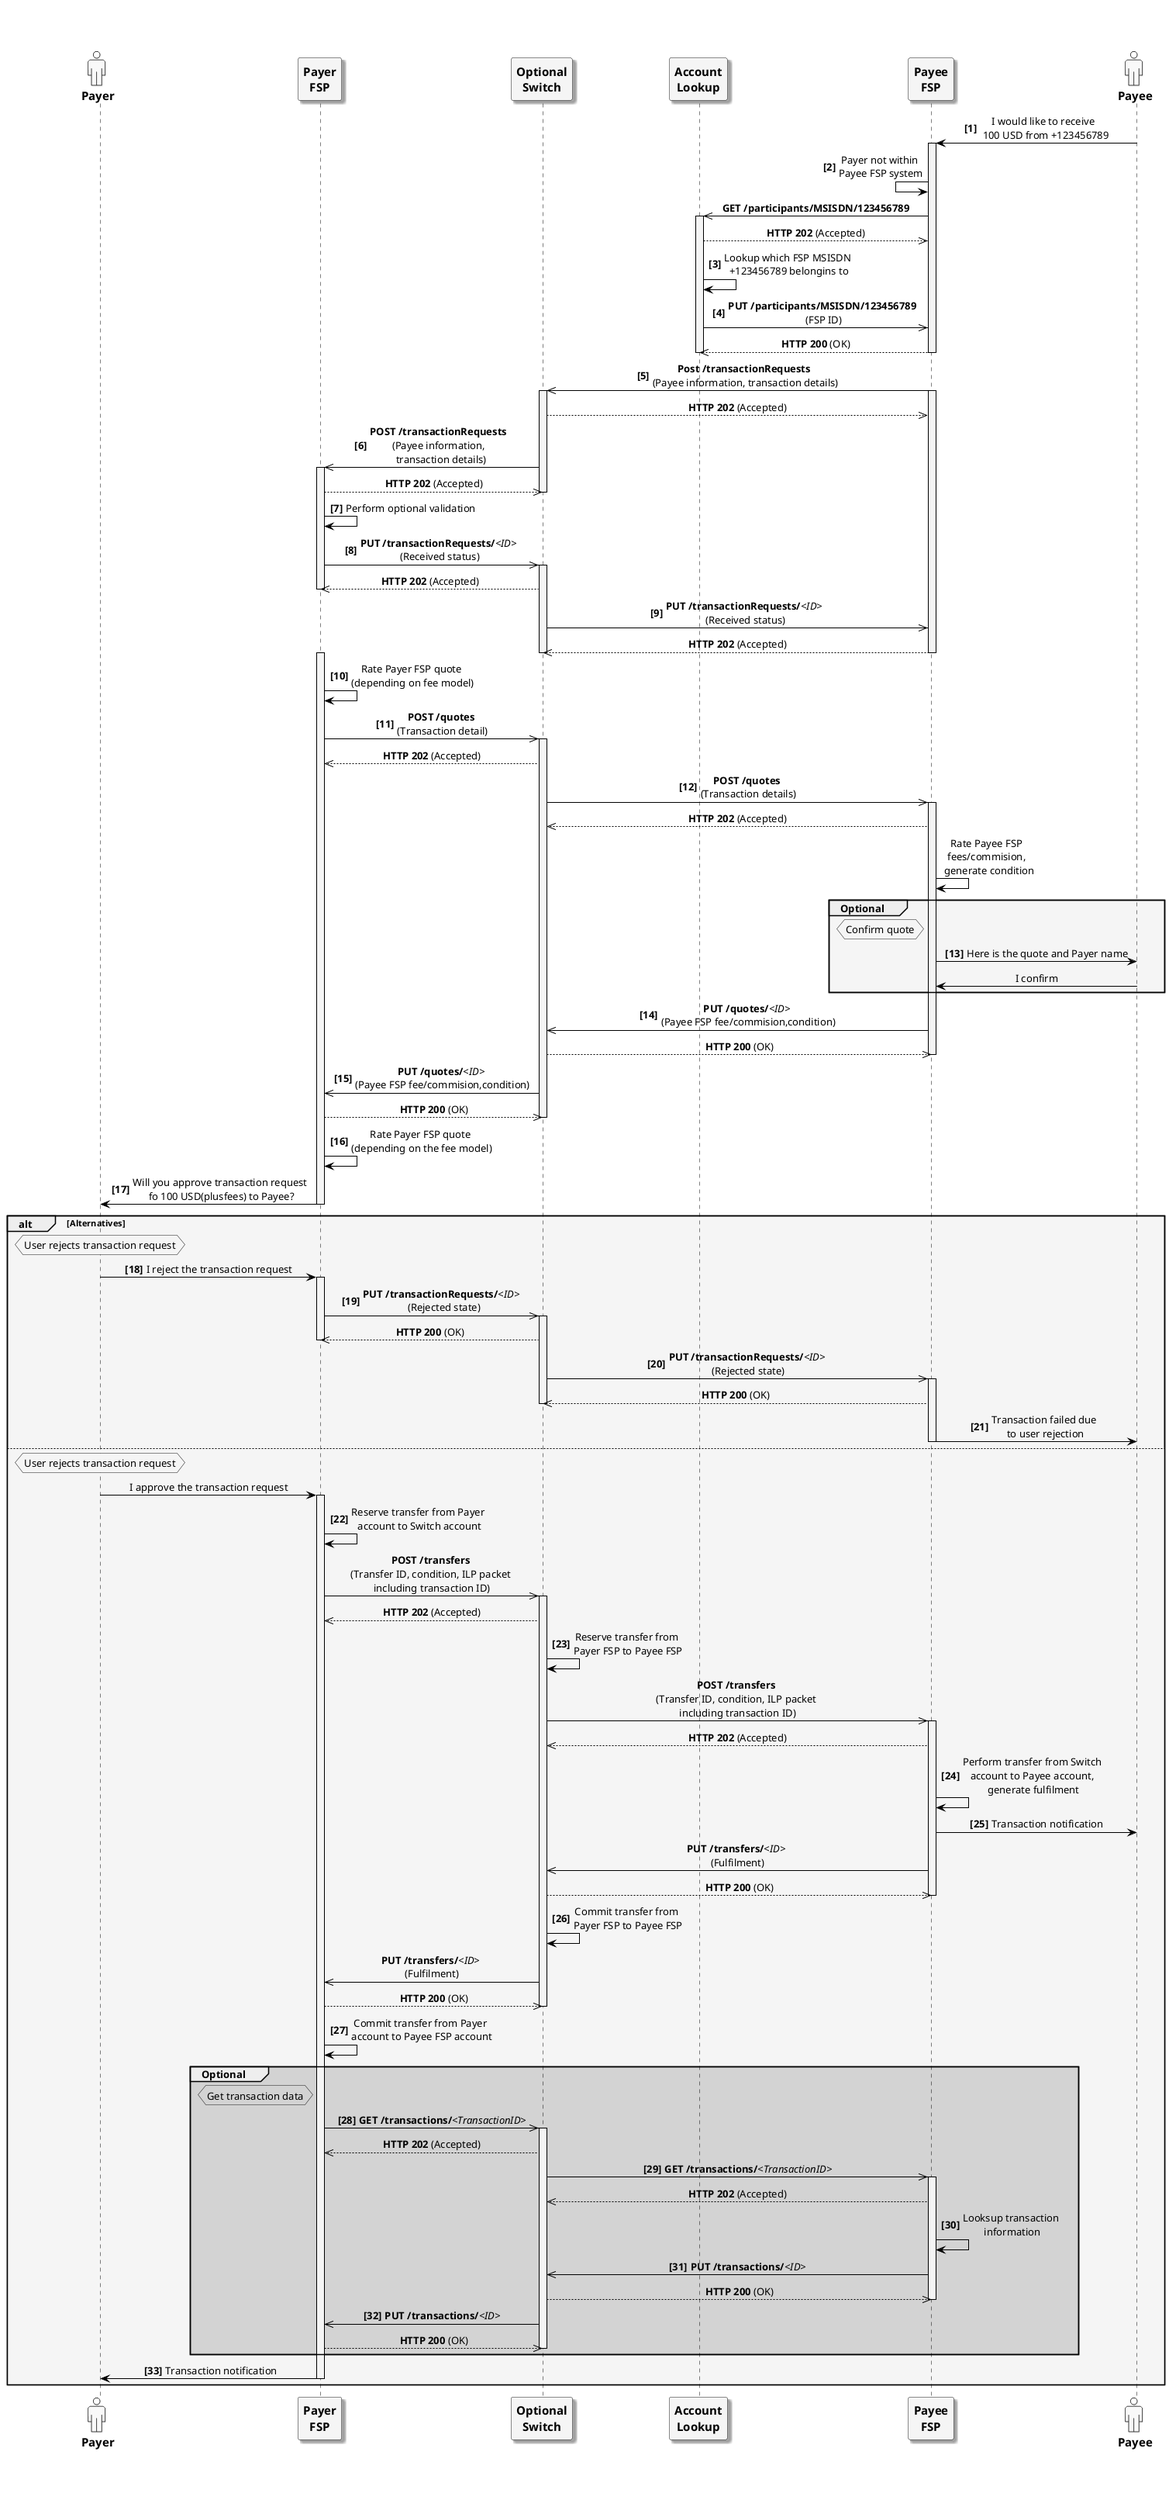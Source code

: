 /'*****
License
--------------
Copyright © 2017 Bill & Melinda Gates Foundation
The Mojaloop files are made available by the Bill & Melinda Gates Foundation under the Apache License, Version 2.0 (the "License") and you may not use these files except in compliance with the License. You may obtain a copy of the License at
http://www.apache.org/licenses/LICENSE-2.0
Unless required by applicable law or agreed to in writing, the Mojaloop files are distributed on an "AS IS" BASIS, WITHOUT WARRANTIES OR CONDITIONS OF ANY KIND, either express or implied. See the License for the specific language governing permissions and limitations under the License.
Contributors
--------------
This is the official list of the Mojaloop project contributors for this file.
Names of the original copyright holders (individuals or organizations)
should be listed with a '*' in the first column. People who have
contributed from an organization can be listed under the organization
that actually holds the copyright for their contributions (see the
Gates Foundation organization for an example). Those individuals should have
their names indented and be marked with a '-'. Email address can be added
optionally within square brackets <email>.
* Gates Foundation
- Name Surname <name.surname@gatesfoundation.com>

* Henk Kodde <henk.kodde@modusbox.com>
--------------
******'/

@startuml

' define actor image
sprite $actor [25x48/16] {
    0000000000010000000000000
    0000000006CAC910000000000
    0000000095101292000000000
    0000000651000119000000000
    0000000B10000018400000000
    0000001A10000016600000000
    0000000B10000017510000000
    000000083100001A210000000
    0000000191000176110000000
    000000003A866A61100000000
    0000000000466211100000000
    0003333333334443333310000
    0088888888888888888892000
    0821111111111111111118200
    8311111111111111111111A00
    A111111111111111111111A20
    A111111111111111111111A20
    A111111111111111111111A20
    A111111111111111111111A20
    A111111111111111111111A20
    A111111111111111111111A20
    A111111111111111111111A20
    A111111111111111111111A20
    A111551111111111138111A20
    A111661111111111139111A20
    A211661111111111139111A20
    A211661111111111139111A20
    A211661111161111139111A20
    A2116611111A2111139111A20
    A2116611111A2111139111A20
    A2116611111A2111139111A20
    A7669611111A211113A666B20
    36669611111A211113A666610
    00016611111A2111139111110
    00006611111A2111139100000
    00006611111A2111139100000
    00006611111A2111139100000
    00006611111A2111139100000
    00006611111A2111139100000
    00006611111A2111139100000
    00006611111A2111139100000
    00006611111A2111139100000
    00006611111A2111139100000
    00006611111A2111139100000
    00006966666B7666679100000
    0000266666666666664100000
    0000000111111111111100000
    0000000000000000000000000
}

' declaring skinparam
skinparam sequenceMessageAlign center
skinparam shadowing false
skinparam defaultFontName Arial
skinparam monochrome true
skinparam SequenceLifeLineBackgroundColor WhiteSmoke
skinparam SequenceLifeLineBorderColor Black
skinparam ActorFontStyle Bold
skinparam ActorFontSize 15
skinparam ParticipantFontStyle Bold
skinparam ParticipantFontSize 15
skinparam ParticipantBackgroundColor WhiteSmoke
skinparam ArrowColor Black

skinparam actor {
    Bordercolor none
    Backgroundcolor none
    shadowing false
}

skinparam participant {
    shadowing true
}

' declare title
' title Example bulk transfer process

' Actor Keys:
' participant - FSP(Payer/Payee) and Switch
' actor - Payer/Payee(s)

' declare actors
actor "<$actor>\nPayer" as Payer
participant "Payer\nFSP" as PayerFSP
participant "Optional\nSwitch" as Switch
participant "Account\nLookup" as ALS
participant "Payee\nFSP" as PayeeFSP
actor "<$actor>\nPayee" as Payee

' start flow
autonumber 1 1 "<b>[0]"
PayeeFSP <- Payee: I would like to receive \n 100 USD from +123456789
activate PayeeFSP
PayeeFSP <- PayeeFSP: Payer not within \nPayee FSP system
autonumber stop
ALS <<- PayeeFSP: **GET /participants/MSISDN/123456789**
activate ALS
ALS -->> PayeeFSP: **HTTP 202** (Accepted)
autonumber resume
ALS -> ALS: Lookup which FSP MSISDN \n+123456789 belongins to
ALS ->> PayeeFSP: **PUT /participants/MSISDN/123456789** \n(FSP ID)
autonumber stop
ALS <<-- PayeeFSP: **HTTP 200** (OK)
deactivate ALS
deactivate PayeeFSP
autonumber resume
Switch <<- PayeeFSP: **Post /transactionRequests** \n(Payee information, transaction details)
activate PayeeFSP
activate Switch
autonumber stop
Switch -->> PayeeFSP: **HTTP 202** (Accepted)
autonumber resume
PayerFSP <<- Switch: **POST /transactionRequests** \n(Payee information, \n transaction details)
activate PayerFSP
autonumber stop
PayerFSP -->> Switch: **HTTP 202** (Accepted)
deactivate Switch
autonumber resume
PayerFSP -> PayerFSP: Perform optional validation
PayerFSP ->> Switch: **PUT /transactionRequests/**<i><ID></i> \n(Received status)
autonumber stop
activate Switch
PayerFSP <<-- Switch: **HTTP 202** (Accepted)
deactivate PayerFSP
autonumber resume
Switch ->> PayeeFSP: **PUT /transactionRequests/**<i><ID></i> \n(Received status)
autonumber stop
Switch <<-- PayeeFSP: **HTTP 202** (Accepted)
deactivate PayeeFSP
deactivate Switch
autonumber resume

activate PayerFSP
PayerFSP -> PayerFSP: Rate Payer FSP quote \n(depending on fee model)
PayerFSP ->> Switch: **POST /quotes** \n(Transaction detail)
activate Switch
autonumber stop
PayerFSP <<-- Switch: **HTTP 202** (Accepted)
autonumber resume
Switch ->> PayeeFSP: **POST /quotes** \n(Transaction details)
activate PayeeFSP
autonumber stop
Switch <<-- PayeeFSP: **HTTP 202** (Accepted)
PayeeFSP -> PayeeFSP: Rate Payee FSP \nfees/commision, \n generate condition
group #OldLace Optional
    hnote left of PayeeFSP #OldLace
    Confirm quote
    end hnote
    autonumber resume
    PayeeFSP -> Payee: Here is the quote and Payer name
    autonumber stop
    PayeeFSP <- Payee: I confirm
end
autonumber resume
Switch <<- PayeeFSP: **PUT /quotes/**<i><ID></i> \n(Payee FSP fee/commision,condition)
autonumber stop
Switch -->> PayeeFSP: **HTTP 200** (OK)
deactivate PayeeFSP
autonumber resume
PayerFSP <<- Switch: **PUT /quotes/**<i><ID></i> \n(Payee FSP fee/commision,condition)
autonumber stop
PayerFSP -->> Switch: **HTTP 200** (OK)
deactivate Switch
autonumber resume
PayerFSP -> PayerFSP: Rate Payer FSP quote \n(depending on the fee model)
Payer <- PayerFSP: Will you approve transaction request \nfo 100 USD(plusfees) to Payee?
deactivate PayerFSP
Alt #OldLace Alternatives
    hnote over of Payer #OldLace
        User rejects transaction request
    end hnote
    autonumber resume
    Payer -> PayerFSP: I reject the transaction request
    activate PayerFSP
    PayerFSP ->> Switch: **PUT /transactionRequests/**<i><ID></i> \n (Rejected state)
    activate Switch
    autonumber stop
    PayerFSP <<-- Switch: **HTTP 200** (OK)
    deactivate PayerFSP
    autonumber resume
    Switch ->> PayeeFSP: **PUT /transactionRequests/**<i><ID></i> \n(Rejected state)
    activate PayeeFSP
    autonumber stop
    Switch <<-- PayeeFSP: **HTTP 200** (OK)
    deactivate Switch
    autonumber resume
    PayeeFSP -> Payee: Transaction failed due \nto user rejection
    deactivate PayeeFSP
    autonumber stop
else
    hnote over of Payer #OldLace
        User rejects transaction request
    end hnote

    Payer -> PayerFSP: I approve the transaction request
    activate PayerFSP
    autonumber resume
    PayerFSP -> PayerFSP: Reserve transfer from Payer \naccount to Switch account
    autonumber stop
    PayerFSP ->> Switch: **POST /transfers** \n(Transfer ID, condition, ILP packet \nincluding transaction ID)
    activate Switch
    PayerFSP <<-- Switch: **HTTP 202** (Accepted)
    autonumber resume
    Switch -> Switch: Reserve transfer from \nPayer FSP to Payee FSP
    autonumber stop
    Switch ->> PayeeFSP: **POST /transfers** \n(Transfer ID, condition, ILP packet \nincluding transaction ID)
    activate PayeeFSP
    Switch <<-- PayeeFSP: **HTTP 202** (Accepted)
    autonumber resume
    PayeeFSP -> PayeeFSP: Perform transfer from Switch \naccount to Payee account, \ngenerate fulfilment
    PayeeFSP -> Payee: Transaction notification
    autonumber stop
    Switch <<- PayeeFSP: **PUT /transfers/**<i><ID></i> \n(Fulfilment)
    Switch -->> PayeeFSP: **HTTP 200** (OK)
    deactivate PayeeFSP
    autonumber resume
    Switch -> Switch: Commit transfer from \nPayer FSP to Payee FSP
    autonumber stop
    PayerFSP <<- Switch: **PUT /transfers/**<i><ID></i> \n(Fulfilment)
    PayerFSP -->> Switch: **HTTP 200** (OK)
    deactivate Switch
    autonumber resume
    PayerFSP -> PayerFSP: Commit transfer from Payer \naccount to Payee FSP account
    group #LightGrey Optional
        hnote left of PayerFSP #LightGrey
            Get transaction data
        end hnote
        autonumber resume
        PayerFSP ->> Switch: **GET /transactions/**<i><TransactionID></i>
        activate Switch
        autonumber stop
        PayerFSP <<-- Switch: **HTTP 202** (Accepted)
        autonumber resume
        Switch ->> PayeeFSP: **GET /transactions/**<i><TransactionID></i>
        activate PayeeFSP
        autonumber stop
        Switch <<-- PayeeFSP: **HTTP 202** (Accepted)
        autonumber resume
        PayeeFSP -> PayeeFSP: Looksup transaction \ninformation
        Switch <<- PayeeFSP: **PUT /transactions/**<i><ID></i>
        autonumber stop
        Switch -->> PayeeFSP: **HTTP 200** (OK)
        deactivate PayeeFSP
        autonumber resume
        PayerFSP <<- Switch: **PUT /transactions/**<i><ID></i>
        autonumber stop
        PayerFSP -->> Switch: **HTTP 200** (OK)
        deactivate Switch
    end
    autonumber resume
    Payer <- PayerFSP: Transaction notification
    deactivate PayerFSP
end
@enduml
